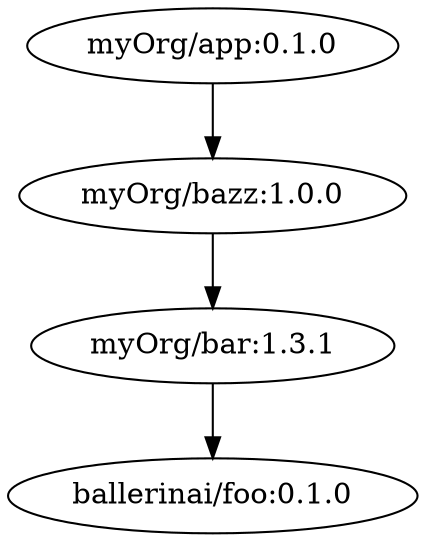 digraph "example1" {
    "myOrg/app:0.1.0" -> "myOrg/bazz:1.0.0"
    "myOrg/bazz:1.0.0" -> "myOrg/bar:1.3.1"
    "myOrg/bar:1.3.1" -> "ballerinai/foo:0.1.0"

    "myOrg/bar:1.3.1" [transitive = true]
    "ballerinai/foo:0.1.0" [transitive = true]
}
